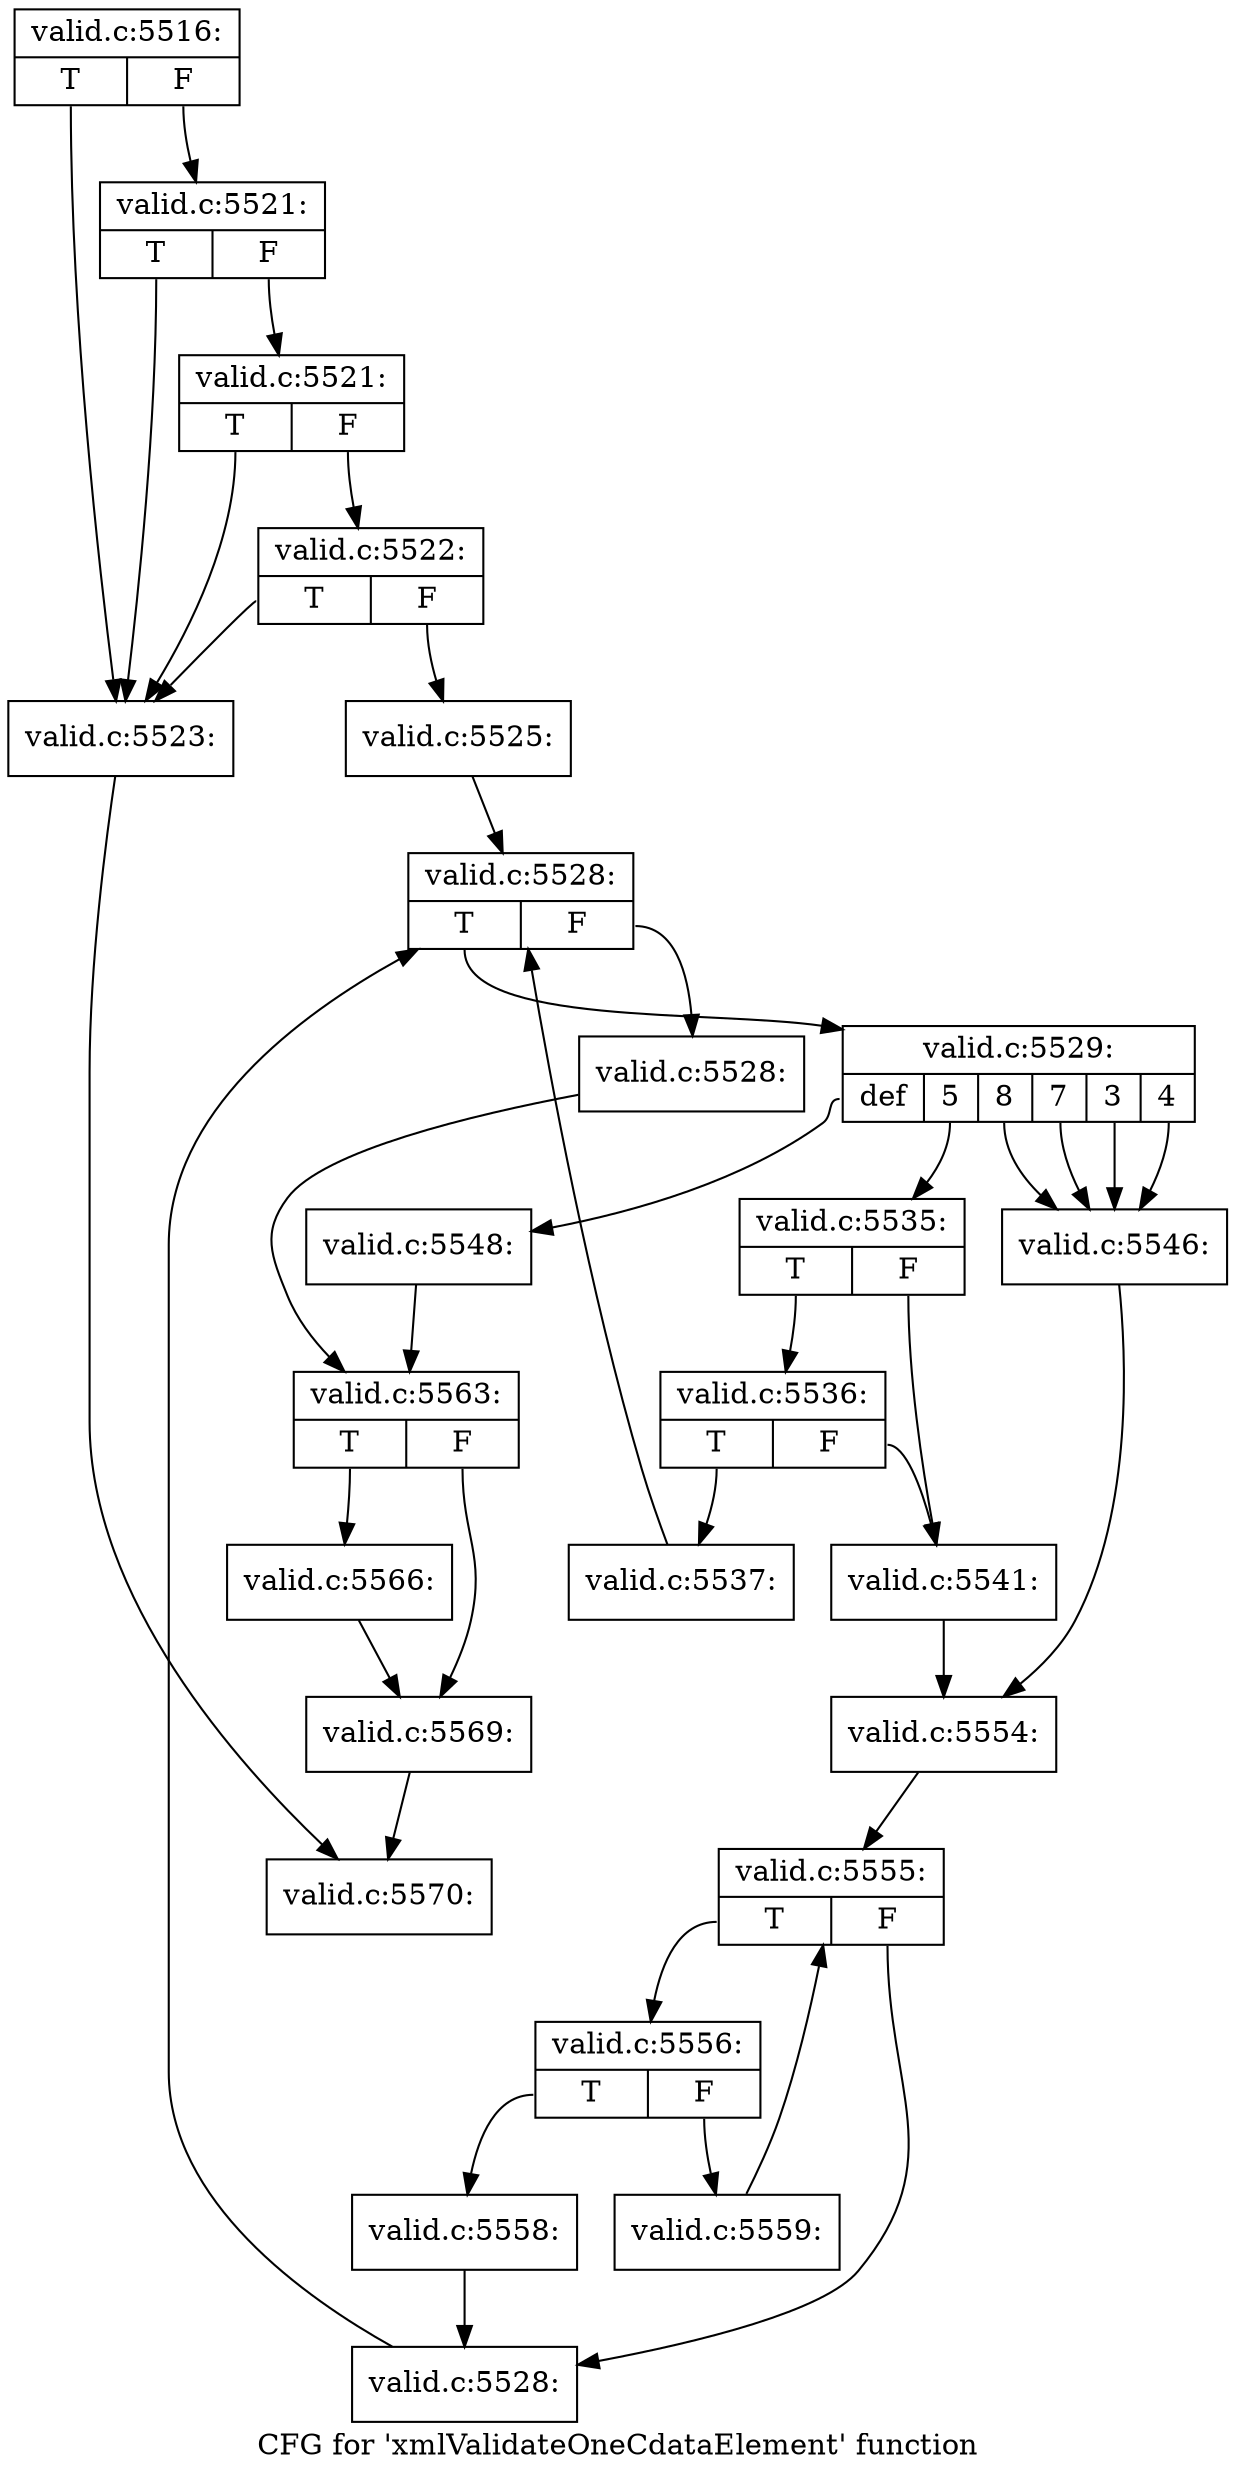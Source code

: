 digraph "CFG for 'xmlValidateOneCdataElement' function" {
	label="CFG for 'xmlValidateOneCdataElement' function";

	Node0x533f900 [shape=record,label="{valid.c:5516:|{<s0>T|<s1>F}}"];
	Node0x533f900:s0 -> Node0x53457e0;
	Node0x533f900:s1 -> Node0x5345980;
	Node0x5345980 [shape=record,label="{valid.c:5521:|{<s0>T|<s1>F}}"];
	Node0x5345980:s0 -> Node0x53457e0;
	Node0x5345980:s1 -> Node0x5345900;
	Node0x5345900 [shape=record,label="{valid.c:5521:|{<s0>T|<s1>F}}"];
	Node0x5345900:s0 -> Node0x53457e0;
	Node0x5345900:s1 -> Node0x5345880;
	Node0x5345880 [shape=record,label="{valid.c:5522:|{<s0>T|<s1>F}}"];
	Node0x5345880:s0 -> Node0x53457e0;
	Node0x5345880:s1 -> Node0x5345830;
	Node0x53457e0 [shape=record,label="{valid.c:5523:}"];
	Node0x53457e0 -> Node0x533fd20;
	Node0x5345830 [shape=record,label="{valid.c:5525:}"];
	Node0x5345830 -> Node0x5346940;
	Node0x5346940 [shape=record,label="{valid.c:5528:|{<s0>T|<s1>F}}"];
	Node0x5346940:s0 -> Node0x5346d30;
	Node0x5346940:s1 -> Node0x5346b60;
	Node0x5346d30 [shape=record,label="{valid.c:5529:|{<s0>def|<s1>5|<s2>8|<s3>7|<s4>3|<s5>4}}"];
	Node0x5346d30:s0 -> Node0x5347030;
	Node0x5346d30:s1 -> Node0x5347370;
	Node0x5346d30:s2 -> Node0x5348630;
	Node0x5346d30:s3 -> Node0x5348630;
	Node0x5346d30:s4 -> Node0x5348630;
	Node0x5346d30:s5 -> Node0x5348630;
	Node0x5347370 [shape=record,label="{valid.c:5535:|{<s0>T|<s1>F}}"];
	Node0x5347370:s0 -> Node0x5347500;
	Node0x5347370:s1 -> Node0x53474b0;
	Node0x5347500 [shape=record,label="{valid.c:5536:|{<s0>T|<s1>F}}"];
	Node0x5347500:s0 -> Node0x5347460;
	Node0x5347500:s1 -> Node0x53474b0;
	Node0x5347460 [shape=record,label="{valid.c:5537:}"];
	Node0x5347460 -> Node0x5346940;
	Node0x53474b0 [shape=record,label="{valid.c:5541:}"];
	Node0x53474b0 -> Node0x5346e80;
	Node0x5348630 [shape=record,label="{valid.c:5546:}"];
	Node0x5348630 -> Node0x5346e80;
	Node0x5347030 [shape=record,label="{valid.c:5548:}"];
	Node0x5347030 -> Node0x5348960;
	Node0x5346e80 [shape=record,label="{valid.c:5554:}"];
	Node0x5346e80 -> Node0x5347fc0;
	Node0x5347fc0 [shape=record,label="{valid.c:5555:|{<s0>T|<s1>F}}"];
	Node0x5347fc0:s0 -> Node0x53498f0;
	Node0x5347fc0:s1 -> Node0x5348590;
	Node0x53498f0 [shape=record,label="{valid.c:5556:|{<s0>T|<s1>F}}"];
	Node0x53498f0:s0 -> Node0x534a650;
	Node0x53498f0:s1 -> Node0x534a5d0;
	Node0x534a650 [shape=record,label="{valid.c:5558:}"];
	Node0x534a650 -> Node0x5348590;
	Node0x534a5d0 [shape=record,label="{valid.c:5559:}"];
	Node0x534a5d0 -> Node0x5347fc0;
	Node0x5348590 [shape=record,label="{valid.c:5528:}"];
	Node0x5348590 -> Node0x5346940;
	Node0x5346b60 [shape=record,label="{valid.c:5528:}"];
	Node0x5346b60 -> Node0x5348960;
	Node0x5348960 [shape=record,label="{valid.c:5563:|{<s0>T|<s1>F}}"];
	Node0x5348960:s0 -> Node0x534af30;
	Node0x5348960:s1 -> Node0x534af80;
	Node0x534af30 [shape=record,label="{valid.c:5566:}"];
	Node0x534af30 -> Node0x534af80;
	Node0x534af80 [shape=record,label="{valid.c:5569:}"];
	Node0x534af80 -> Node0x533fd20;
	Node0x533fd20 [shape=record,label="{valid.c:5570:}"];
}
